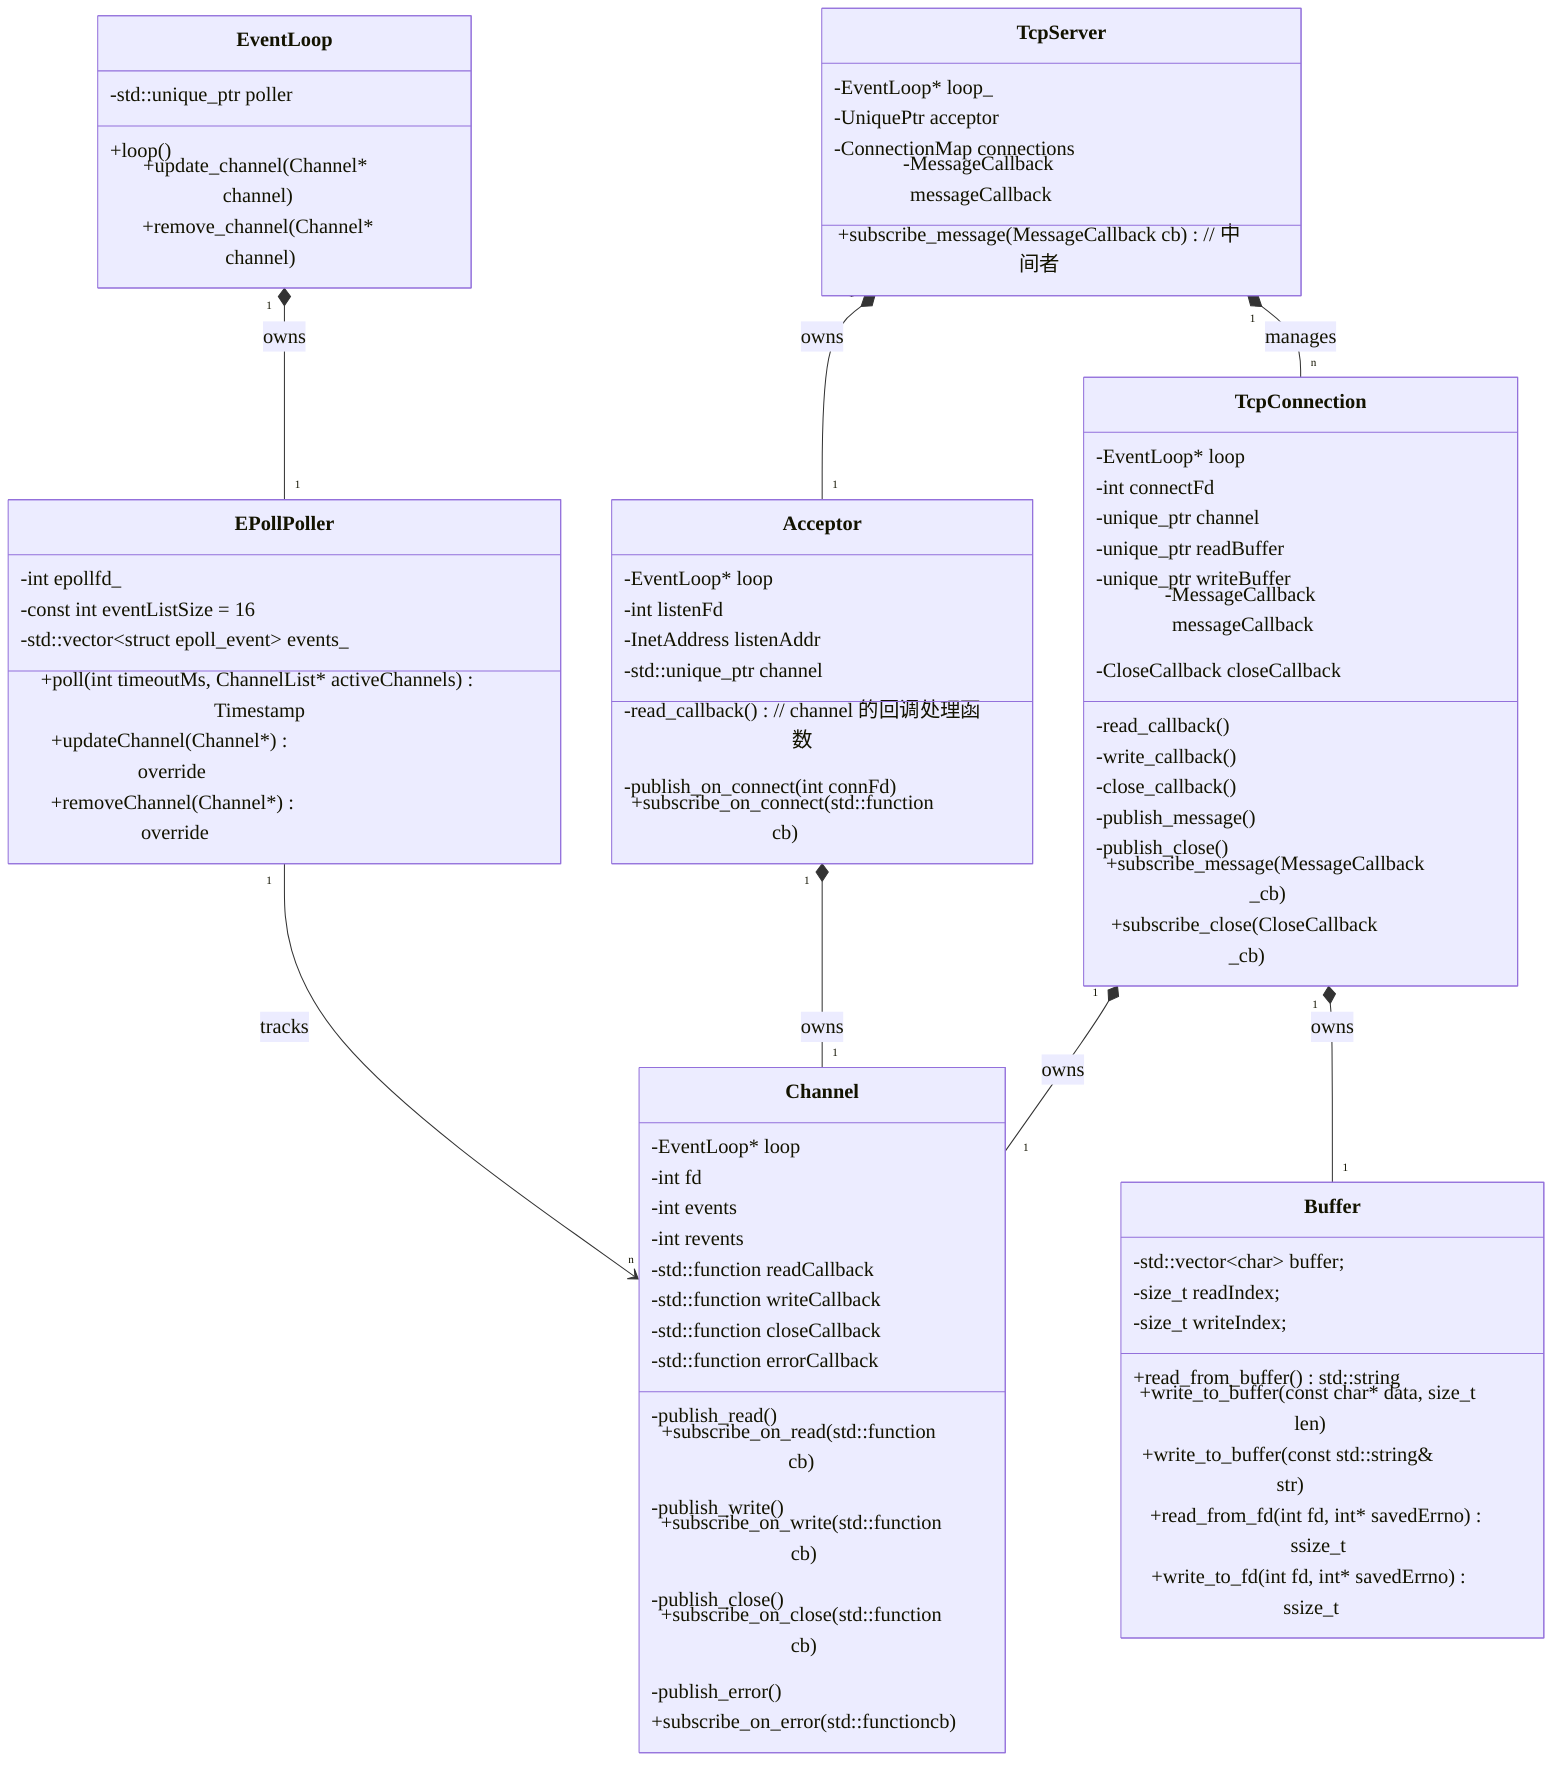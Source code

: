 %%{init: {
    "theme": "default",
    "themeVariables": {
        "fontFamily": "Times New Roman",
        "fontSize": "20px"
    }
}}%%

classDiagram
    direction TD

    subgraph Reactor 核心
        class EventLoop {
            -std::unique_ptr<Poller> poller
            +loop()
            +update_channel(Channel* channel)
            +remove_channel(Channel* channel)
        }

        class EPollPoller {
            -int epollfd_
            -const int eventListSize = 16
            -std::vector~struct epoll_event~ events_
            +poll(int timeoutMs, ChannelList* activeChannels) Timestamp
            +updateChannel(Channel*) override
            +removeChannel(Channel*) override
        }

        class Channel {
            -EventLoop* loop
            -int fd
            -int events
            -int revents
            -std::function readCallback
            -std::function writeCallback
            -std::function closeCallback
            -std::function errorCallback
            
            -publish_read()
            +subscribe_on_read(std::function cb)
            -publish_write()
            +subscribe_on_write(std::function cb)
            -publish_close()
            +subscribe_on_close(std::function cb)
            -publish_error()
            +subscribe_on_error(std::functioncb)
        }
    end

    subgraph TCP 网络层
        class TcpServer {
            -EventLoop* loop_
            -UniquePtr acceptor
            -ConnectionMap connections
            
            -MessageCallback messageCallback
            
            +subscribe_message(MessageCallback cb) // 中间者
        }
        
        class Acceptor {
            -EventLoop* loop
            -int listenFd
            -InetAddress listenAddr
            -std::unique_ptr<Channel> channel
            
            -read_callback() // channel 的回调处理函数
            -publish_on_connect(int connFd)
            +subscribe_on_connect(std::function cb)
        }

        class TcpConnection {
            -EventLoop* loop
            -int connectFd
            -unique_ptr channel
            -unique_ptr readBuffer
            -unique_ptr writeBuffer
            
            -MessageCallback messageCallback
            -CloseCallback closeCallback
            
            -read_callback()
            -write_callback()
            -close_callback()
            
            -publish_message()
            -publish_close()
            +subscribe_message(MessageCallback _cb)
            +subscribe_close(CloseCallback _cb)
        }

        class Buffer {
            -std::vector~char~ buffer;
            -size_t readIndex;
            -size_t writeIndex;

            +read_from_buffer() std::string 
            +write_to_buffer(const char* data, size_t len)
            +write_to_buffer(const std::string& str)

            +read_from_fd(int fd, int* savedErrno) ssize_t 
            +write_to_fd(int fd, int* savedErrno) ssize_t
        }
    end

    %% -- 继承关系 --
    
    %% -- 组合/聚合关系 (拥有) --
    EventLoop "1" *-- "1" EPollPoller: owns
    EPollPoller "1" --> "n" Channel: tracks
    
    Acceptor "1" *-- "1" Channel: owns
    TcpConnection "1" *-- "1" Channel: owns
    TcpConnection "1" *-- "1" Buffer: owns
    
    TcpServer "1" *-- "1" Acceptor: owns
    TcpServer "1" *-- "n" TcpConnection: manages